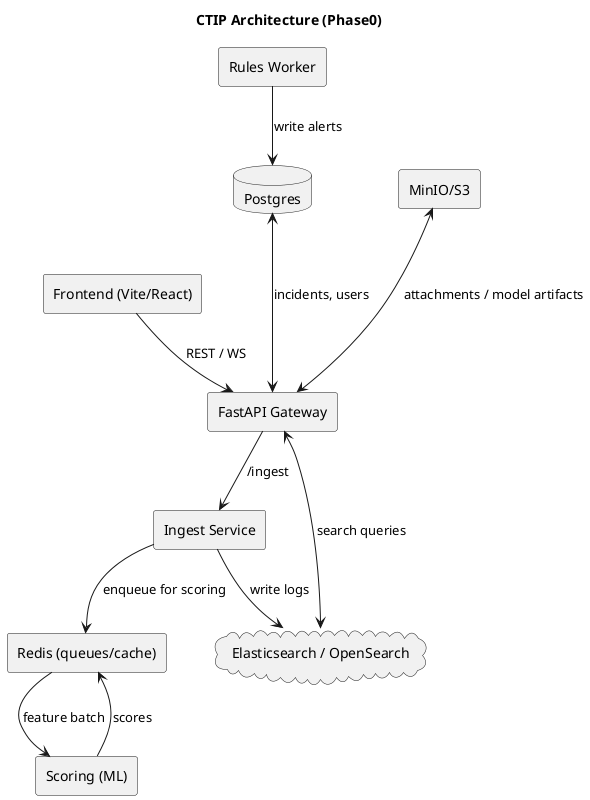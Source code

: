 @startuml
title CTIP Architecture (Phase0)
rectangle "Frontend (Vite/React)" as FE
rectangle "FastAPI Gateway" as G
rectangle "Ingest Service" as ING
rectangle "Scoring (ML)" as ML
rectangle "Rules Worker" as RULES
database "Postgres" as PG
cloud "Elasticsearch / OpenSearch" as ES
rectangle "Redis (queues/cache)" as REDIS
rectangle "MinIO/S3" as S3

FE --> G : REST / WS
G --> ING : /ingest
ING --> ES : write logs
ING --> REDIS : enqueue for scoring
REDIS --> ML : feature batch
ML --> REDIS : scores
RULES --> PG : write alerts
ES <---> G : search queries
PG <---> G : incidents, users
S3 <---> G : attachments / model artifacts
@enduml
